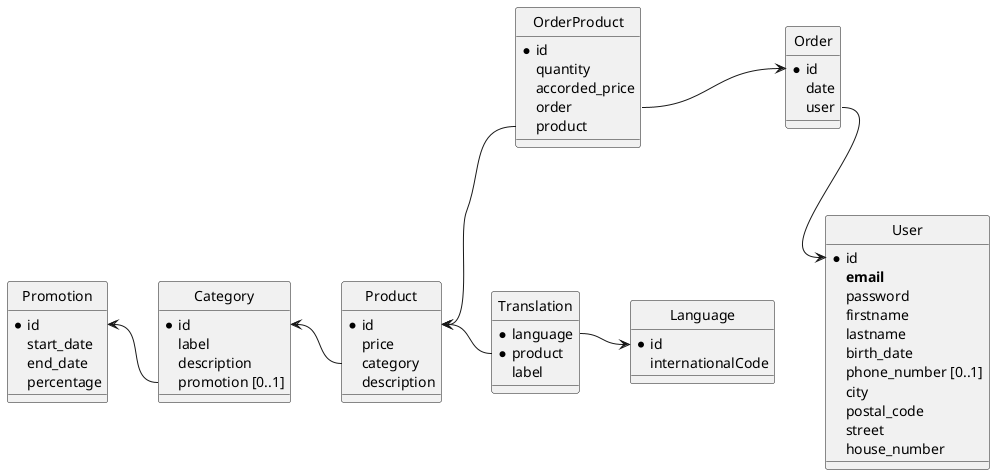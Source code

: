 @startuml
hide circle

entity User {
    * id
    **email**
    password
    firstname
    lastname
    birth_date
    phone_number [0..1]
    city
    postal_code
    street
    house_number
}

entity Category {
    * id
    label
    description
    promotion [0..1]
}

entity Product  {
    * id
    price
    category
    description
}

entity Order {
    *id
    date
    user
}

entity OrderProduct {
    *id
    quantity
    accorded_price
    order
    product
}

entity Language {
    *id
    internationalCode
}

entity Translation {
    *language
    *product
    label
}

entity Promotion {
    *id
    start_date
    end_date
    percentage
}

Order::user --> User::id
Order::id <-left- OrderProduct::order
Product::category -left-> Category::id
OrderProduct::product --> Product::id
Category::promotion -left-> Promotion::id

Translation::language -right-> Language::id
Translation::product -right-> Product::id
@enduml